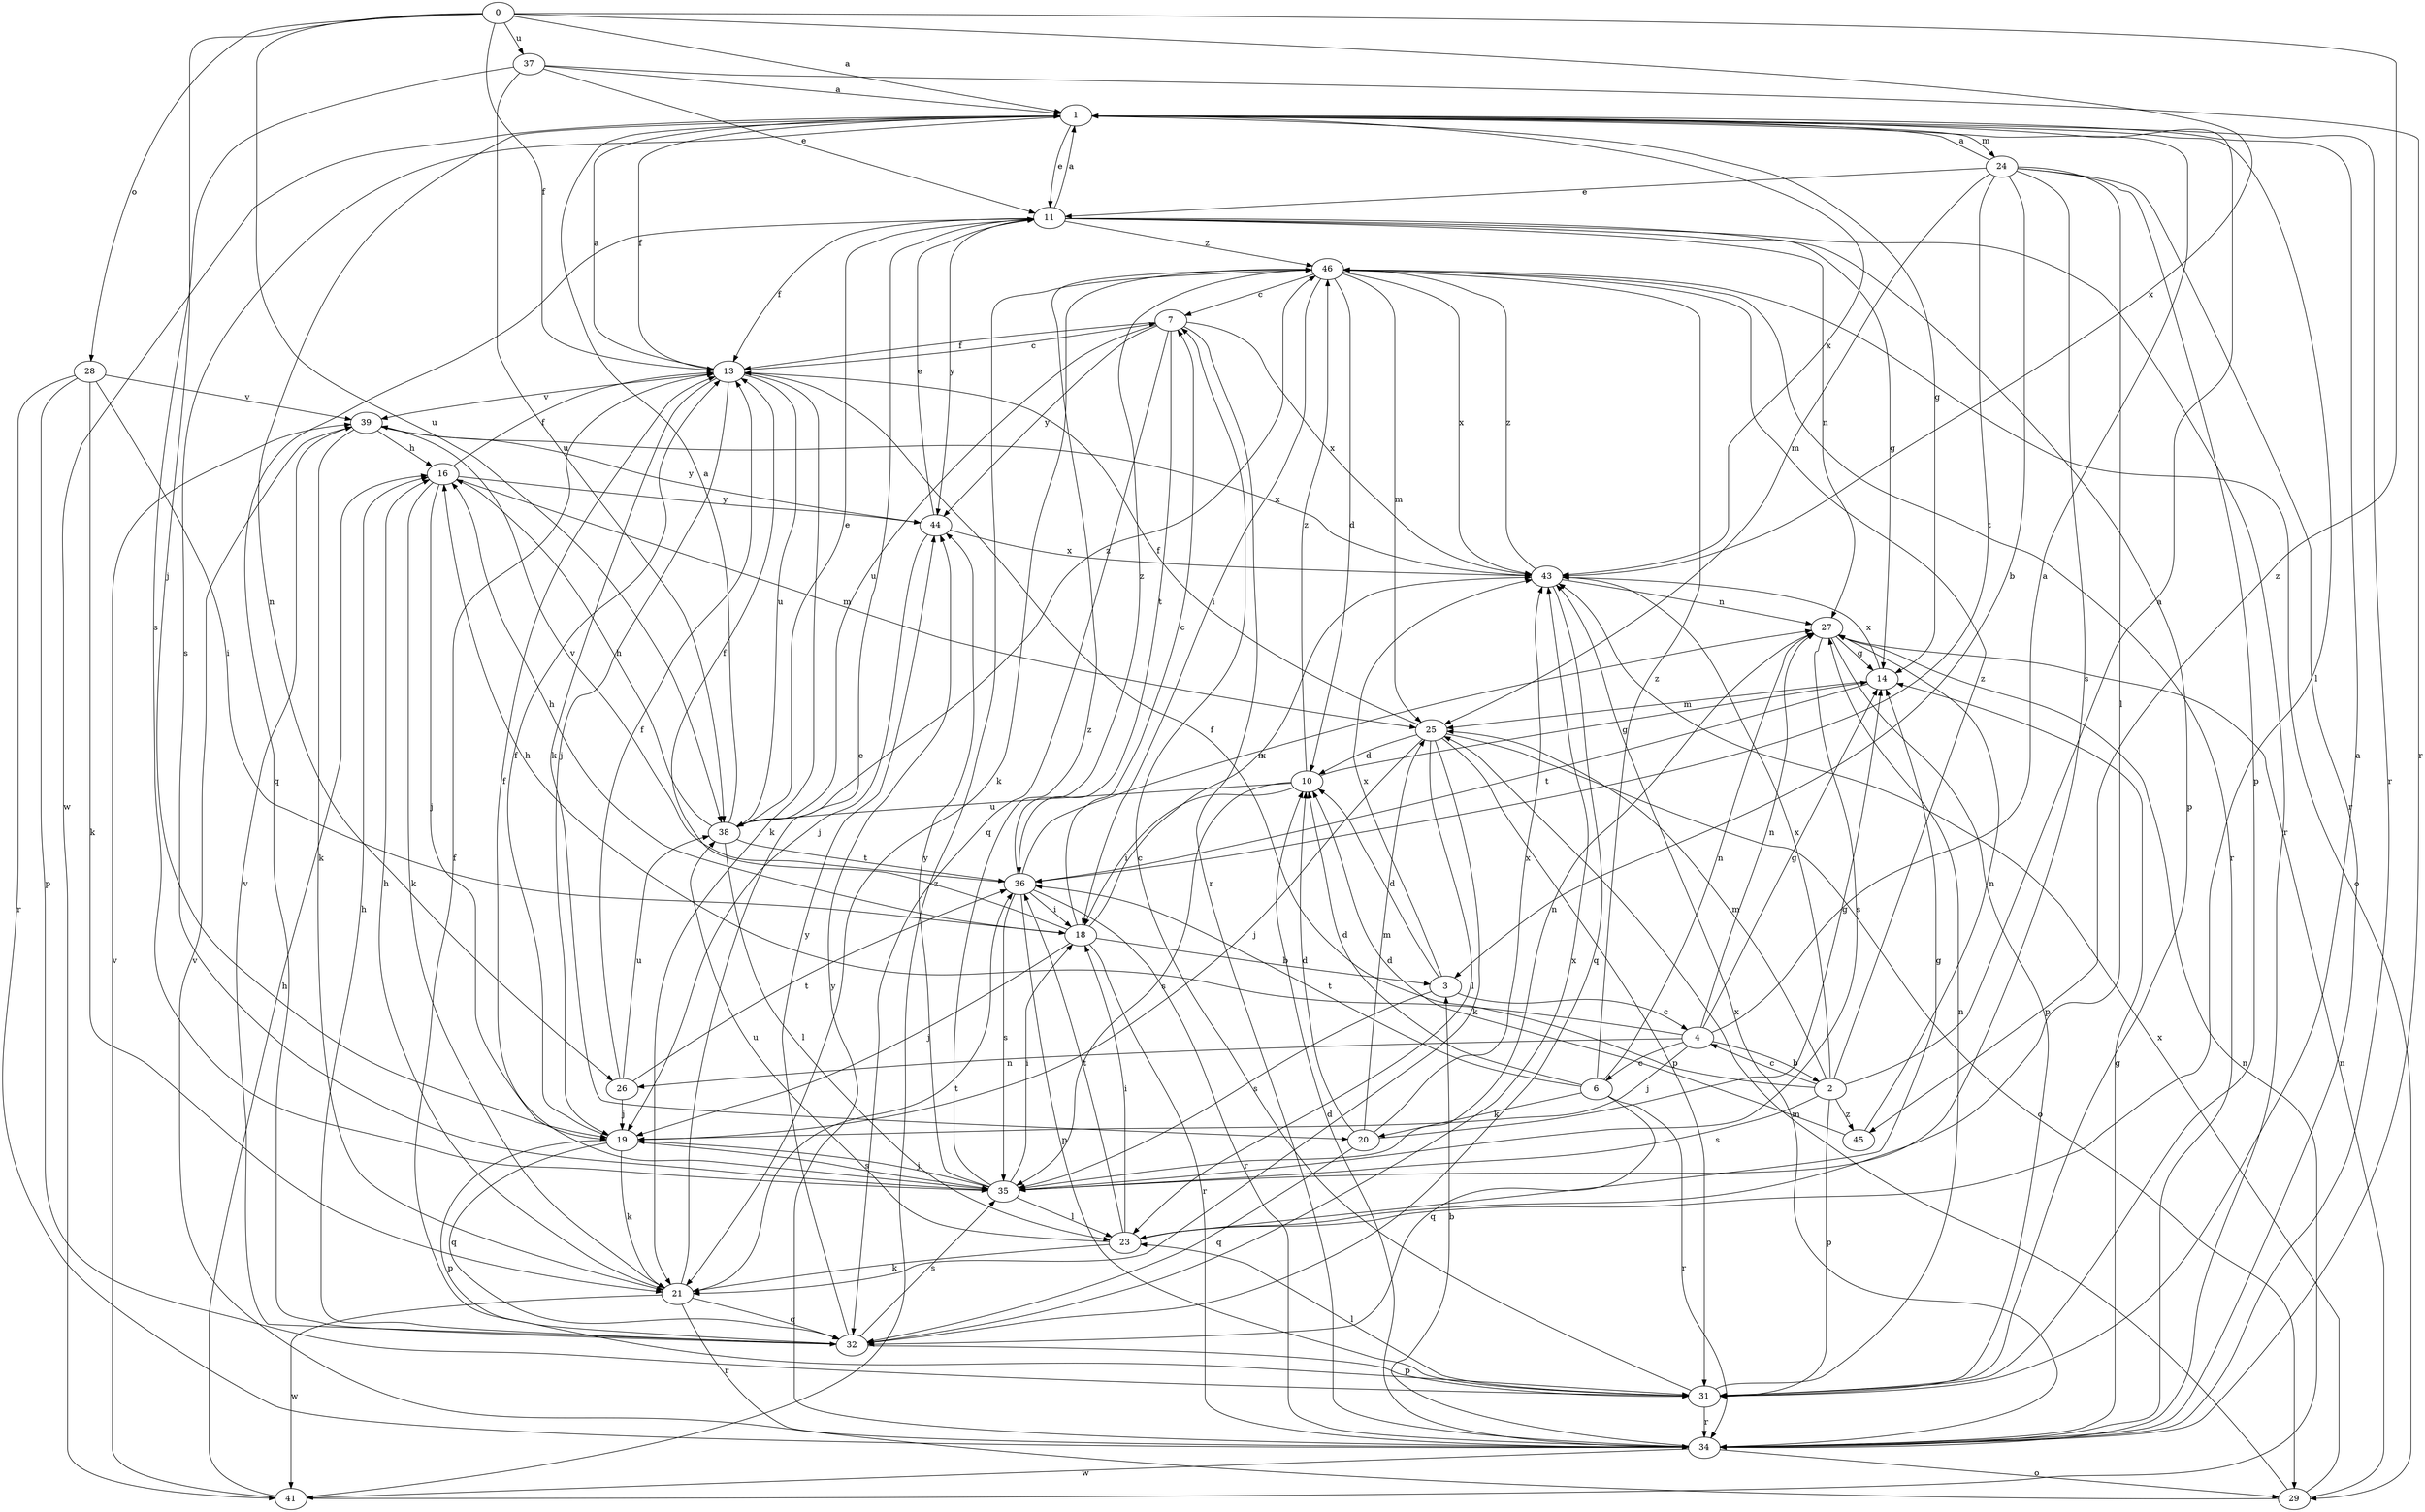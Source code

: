 strict digraph  {
0;
1;
2;
3;
4;
6;
7;
10;
11;
13;
14;
16;
18;
19;
20;
21;
23;
24;
25;
26;
27;
28;
29;
31;
32;
34;
35;
36;
37;
38;
39;
41;
43;
44;
45;
46;
0 -> 1  [label=a];
0 -> 13  [label=f];
0 -> 19  [label=j];
0 -> 28  [label=o];
0 -> 37  [label=u];
0 -> 38  [label=u];
0 -> 43  [label=x];
0 -> 45  [label=z];
1 -> 11  [label=e];
1 -> 13  [label=f];
1 -> 14  [label=g];
1 -> 23  [label=l];
1 -> 24  [label=m];
1 -> 26  [label=n];
1 -> 34  [label=r];
1 -> 35  [label=s];
1 -> 41  [label=w];
1 -> 43  [label=x];
2 -> 1  [label=a];
2 -> 4  [label=c];
2 -> 13  [label=f];
2 -> 25  [label=m];
2 -> 31  [label=p];
2 -> 35  [label=s];
2 -> 43  [label=x];
2 -> 45  [label=z];
2 -> 46  [label=z];
3 -> 4  [label=c];
3 -> 10  [label=d];
3 -> 35  [label=s];
3 -> 43  [label=x];
4 -> 1  [label=a];
4 -> 2  [label=b];
4 -> 6  [label=c];
4 -> 14  [label=g];
4 -> 16  [label=h];
4 -> 19  [label=j];
4 -> 26  [label=n];
4 -> 27  [label=n];
6 -> 10  [label=d];
6 -> 20  [label=k];
6 -> 27  [label=n];
6 -> 32  [label=q];
6 -> 34  [label=r];
6 -> 36  [label=t];
6 -> 46  [label=z];
7 -> 13  [label=f];
7 -> 32  [label=q];
7 -> 34  [label=r];
7 -> 36  [label=t];
7 -> 38  [label=u];
7 -> 43  [label=x];
7 -> 44  [label=y];
10 -> 14  [label=g];
10 -> 18  [label=i];
10 -> 35  [label=s];
10 -> 38  [label=u];
10 -> 46  [label=z];
11 -> 1  [label=a];
11 -> 13  [label=f];
11 -> 14  [label=g];
11 -> 27  [label=n];
11 -> 31  [label=p];
11 -> 32  [label=q];
11 -> 34  [label=r];
11 -> 44  [label=y];
11 -> 46  [label=z];
13 -> 1  [label=a];
13 -> 7  [label=c];
13 -> 19  [label=j];
13 -> 20  [label=k];
13 -> 21  [label=k];
13 -> 38  [label=u];
13 -> 39  [label=v];
14 -> 25  [label=m];
14 -> 36  [label=t];
14 -> 43  [label=x];
16 -> 13  [label=f];
16 -> 19  [label=j];
16 -> 21  [label=k];
16 -> 25  [label=m];
16 -> 44  [label=y];
18 -> 3  [label=b];
18 -> 7  [label=c];
18 -> 13  [label=f];
18 -> 16  [label=h];
18 -> 19  [label=j];
18 -> 34  [label=r];
18 -> 43  [label=x];
19 -> 13  [label=f];
19 -> 21  [label=k];
19 -> 31  [label=p];
19 -> 32  [label=q];
19 -> 35  [label=s];
20 -> 10  [label=d];
20 -> 14  [label=g];
20 -> 25  [label=m];
20 -> 32  [label=q];
20 -> 43  [label=x];
21 -> 11  [label=e];
21 -> 16  [label=h];
21 -> 32  [label=q];
21 -> 34  [label=r];
21 -> 36  [label=t];
21 -> 41  [label=w];
23 -> 14  [label=g];
23 -> 18  [label=i];
23 -> 21  [label=k];
23 -> 36  [label=t];
23 -> 38  [label=u];
24 -> 1  [label=a];
24 -> 3  [label=b];
24 -> 11  [label=e];
24 -> 23  [label=l];
24 -> 25  [label=m];
24 -> 31  [label=p];
24 -> 34  [label=r];
24 -> 35  [label=s];
24 -> 36  [label=t];
25 -> 10  [label=d];
25 -> 13  [label=f];
25 -> 19  [label=j];
25 -> 21  [label=k];
25 -> 23  [label=l];
25 -> 29  [label=o];
25 -> 31  [label=p];
26 -> 13  [label=f];
26 -> 19  [label=j];
26 -> 36  [label=t];
26 -> 38  [label=u];
27 -> 14  [label=g];
27 -> 31  [label=p];
27 -> 35  [label=s];
28 -> 18  [label=i];
28 -> 21  [label=k];
28 -> 31  [label=p];
28 -> 34  [label=r];
28 -> 39  [label=v];
29 -> 25  [label=m];
29 -> 27  [label=n];
29 -> 39  [label=v];
29 -> 43  [label=x];
31 -> 1  [label=a];
31 -> 7  [label=c];
31 -> 23  [label=l];
31 -> 27  [label=n];
31 -> 34  [label=r];
32 -> 13  [label=f];
32 -> 16  [label=h];
32 -> 31  [label=p];
32 -> 35  [label=s];
32 -> 39  [label=v];
32 -> 43  [label=x];
32 -> 44  [label=y];
34 -> 3  [label=b];
34 -> 10  [label=d];
34 -> 14  [label=g];
34 -> 29  [label=o];
34 -> 41  [label=w];
34 -> 43  [label=x];
34 -> 44  [label=y];
35 -> 13  [label=f];
35 -> 18  [label=i];
35 -> 19  [label=j];
35 -> 23  [label=l];
35 -> 27  [label=n];
35 -> 44  [label=y];
35 -> 46  [label=z];
36 -> 18  [label=i];
36 -> 27  [label=n];
36 -> 31  [label=p];
36 -> 34  [label=r];
36 -> 35  [label=s];
36 -> 39  [label=v];
36 -> 46  [label=z];
37 -> 1  [label=a];
37 -> 11  [label=e];
37 -> 34  [label=r];
37 -> 35  [label=s];
37 -> 38  [label=u];
38 -> 1  [label=a];
38 -> 11  [label=e];
38 -> 16  [label=h];
38 -> 23  [label=l];
38 -> 36  [label=t];
38 -> 46  [label=z];
39 -> 16  [label=h];
39 -> 21  [label=k];
39 -> 43  [label=x];
39 -> 44  [label=y];
41 -> 16  [label=h];
41 -> 27  [label=n];
41 -> 39  [label=v];
41 -> 46  [label=z];
43 -> 27  [label=n];
43 -> 32  [label=q];
43 -> 46  [label=z];
44 -> 11  [label=e];
44 -> 19  [label=j];
44 -> 43  [label=x];
45 -> 10  [label=d];
45 -> 27  [label=n];
46 -> 7  [label=c];
46 -> 10  [label=d];
46 -> 18  [label=i];
46 -> 21  [label=k];
46 -> 25  [label=m];
46 -> 29  [label=o];
46 -> 34  [label=r];
46 -> 43  [label=x];
}
